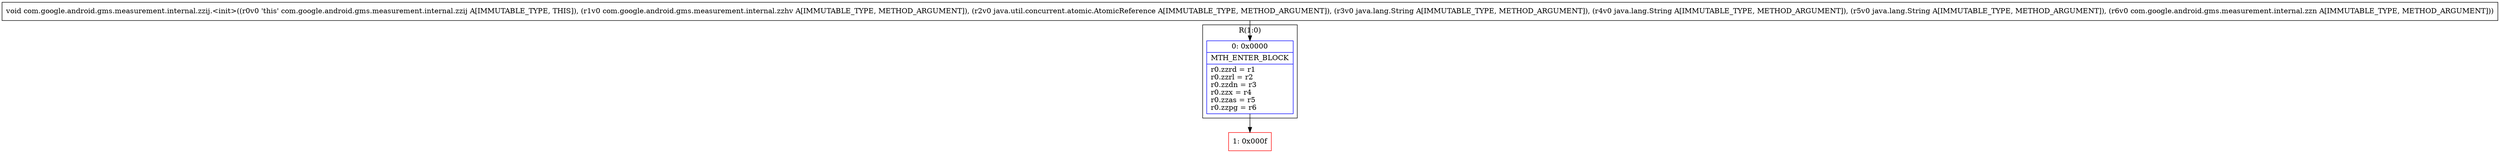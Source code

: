 digraph "CFG forcom.google.android.gms.measurement.internal.zzij.\<init\>(Lcom\/google\/android\/gms\/measurement\/internal\/zzhv;Ljava\/util\/concurrent\/atomic\/AtomicReference;Ljava\/lang\/String;Ljava\/lang\/String;Ljava\/lang\/String;Lcom\/google\/android\/gms\/measurement\/internal\/zzn;)V" {
subgraph cluster_Region_1531933395 {
label = "R(1:0)";
node [shape=record,color=blue];
Node_0 [shape=record,label="{0\:\ 0x0000|MTH_ENTER_BLOCK\l|r0.zzrd = r1\lr0.zzrl = r2\lr0.zzdn = r3\lr0.zzx = r4\lr0.zzas = r5\lr0.zzpg = r6\l}"];
}
Node_1 [shape=record,color=red,label="{1\:\ 0x000f}"];
MethodNode[shape=record,label="{void com.google.android.gms.measurement.internal.zzij.\<init\>((r0v0 'this' com.google.android.gms.measurement.internal.zzij A[IMMUTABLE_TYPE, THIS]), (r1v0 com.google.android.gms.measurement.internal.zzhv A[IMMUTABLE_TYPE, METHOD_ARGUMENT]), (r2v0 java.util.concurrent.atomic.AtomicReference A[IMMUTABLE_TYPE, METHOD_ARGUMENT]), (r3v0 java.lang.String A[IMMUTABLE_TYPE, METHOD_ARGUMENT]), (r4v0 java.lang.String A[IMMUTABLE_TYPE, METHOD_ARGUMENT]), (r5v0 java.lang.String A[IMMUTABLE_TYPE, METHOD_ARGUMENT]), (r6v0 com.google.android.gms.measurement.internal.zzn A[IMMUTABLE_TYPE, METHOD_ARGUMENT])) }"];
MethodNode -> Node_0;
Node_0 -> Node_1;
}

